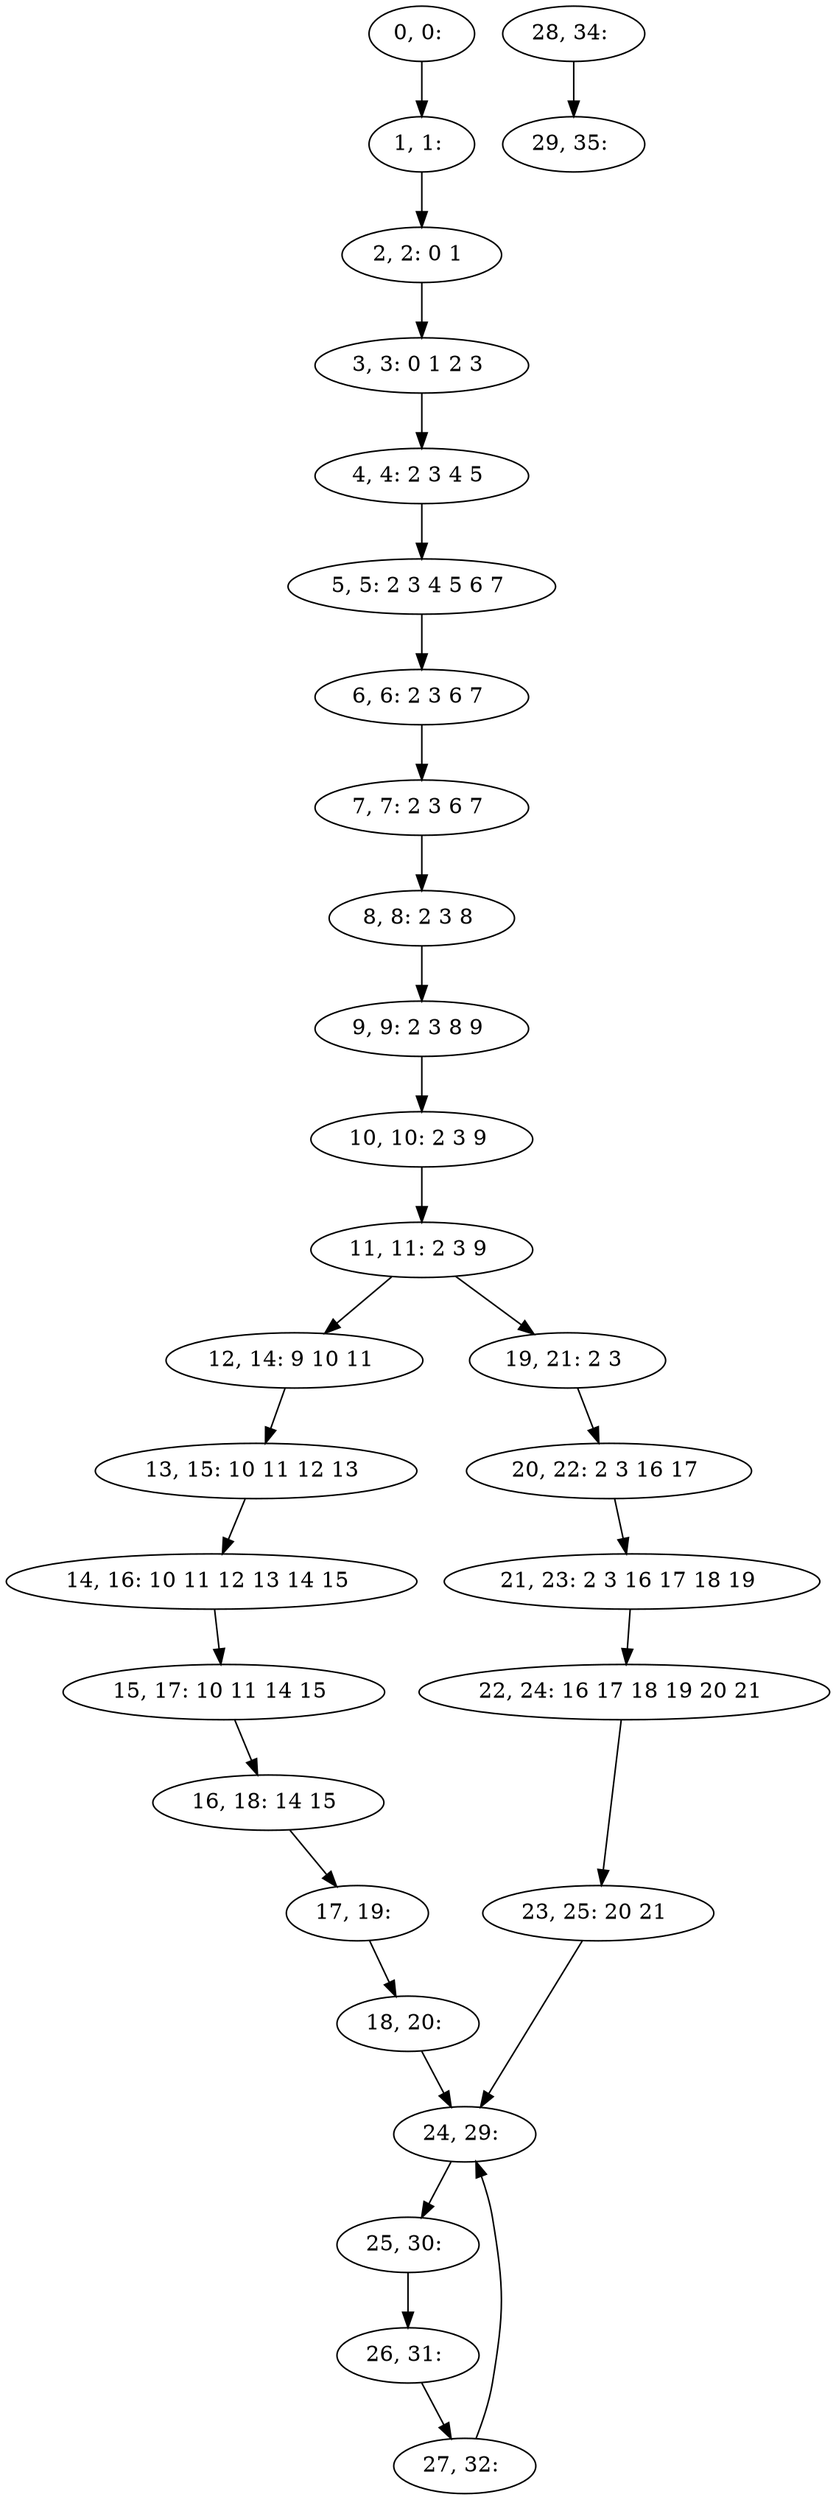 digraph G {
0[label="0, 0: "];
1[label="1, 1: "];
2[label="2, 2: 0 1 "];
3[label="3, 3: 0 1 2 3 "];
4[label="4, 4: 2 3 4 5 "];
5[label="5, 5: 2 3 4 5 6 7 "];
6[label="6, 6: 2 3 6 7 "];
7[label="7, 7: 2 3 6 7 "];
8[label="8, 8: 2 3 8 "];
9[label="9, 9: 2 3 8 9 "];
10[label="10, 10: 2 3 9 "];
11[label="11, 11: 2 3 9 "];
12[label="12, 14: 9 10 11 "];
13[label="13, 15: 10 11 12 13 "];
14[label="14, 16: 10 11 12 13 14 15 "];
15[label="15, 17: 10 11 14 15 "];
16[label="16, 18: 14 15 "];
17[label="17, 19: "];
18[label="18, 20: "];
19[label="19, 21: 2 3 "];
20[label="20, 22: 2 3 16 17 "];
21[label="21, 23: 2 3 16 17 18 19 "];
22[label="22, 24: 16 17 18 19 20 21 "];
23[label="23, 25: 20 21 "];
24[label="24, 29: "];
25[label="25, 30: "];
26[label="26, 31: "];
27[label="27, 32: "];
28[label="28, 34: "];
29[label="29, 35: "];
0->1 ;
1->2 ;
2->3 ;
3->4 ;
4->5 ;
5->6 ;
6->7 ;
7->8 ;
8->9 ;
9->10 ;
10->11 ;
11->12 ;
11->19 ;
12->13 ;
13->14 ;
14->15 ;
15->16 ;
16->17 ;
17->18 ;
18->24 ;
19->20 ;
20->21 ;
21->22 ;
22->23 ;
23->24 ;
24->25 ;
25->26 ;
26->27 ;
27->24 ;
28->29 ;
}
